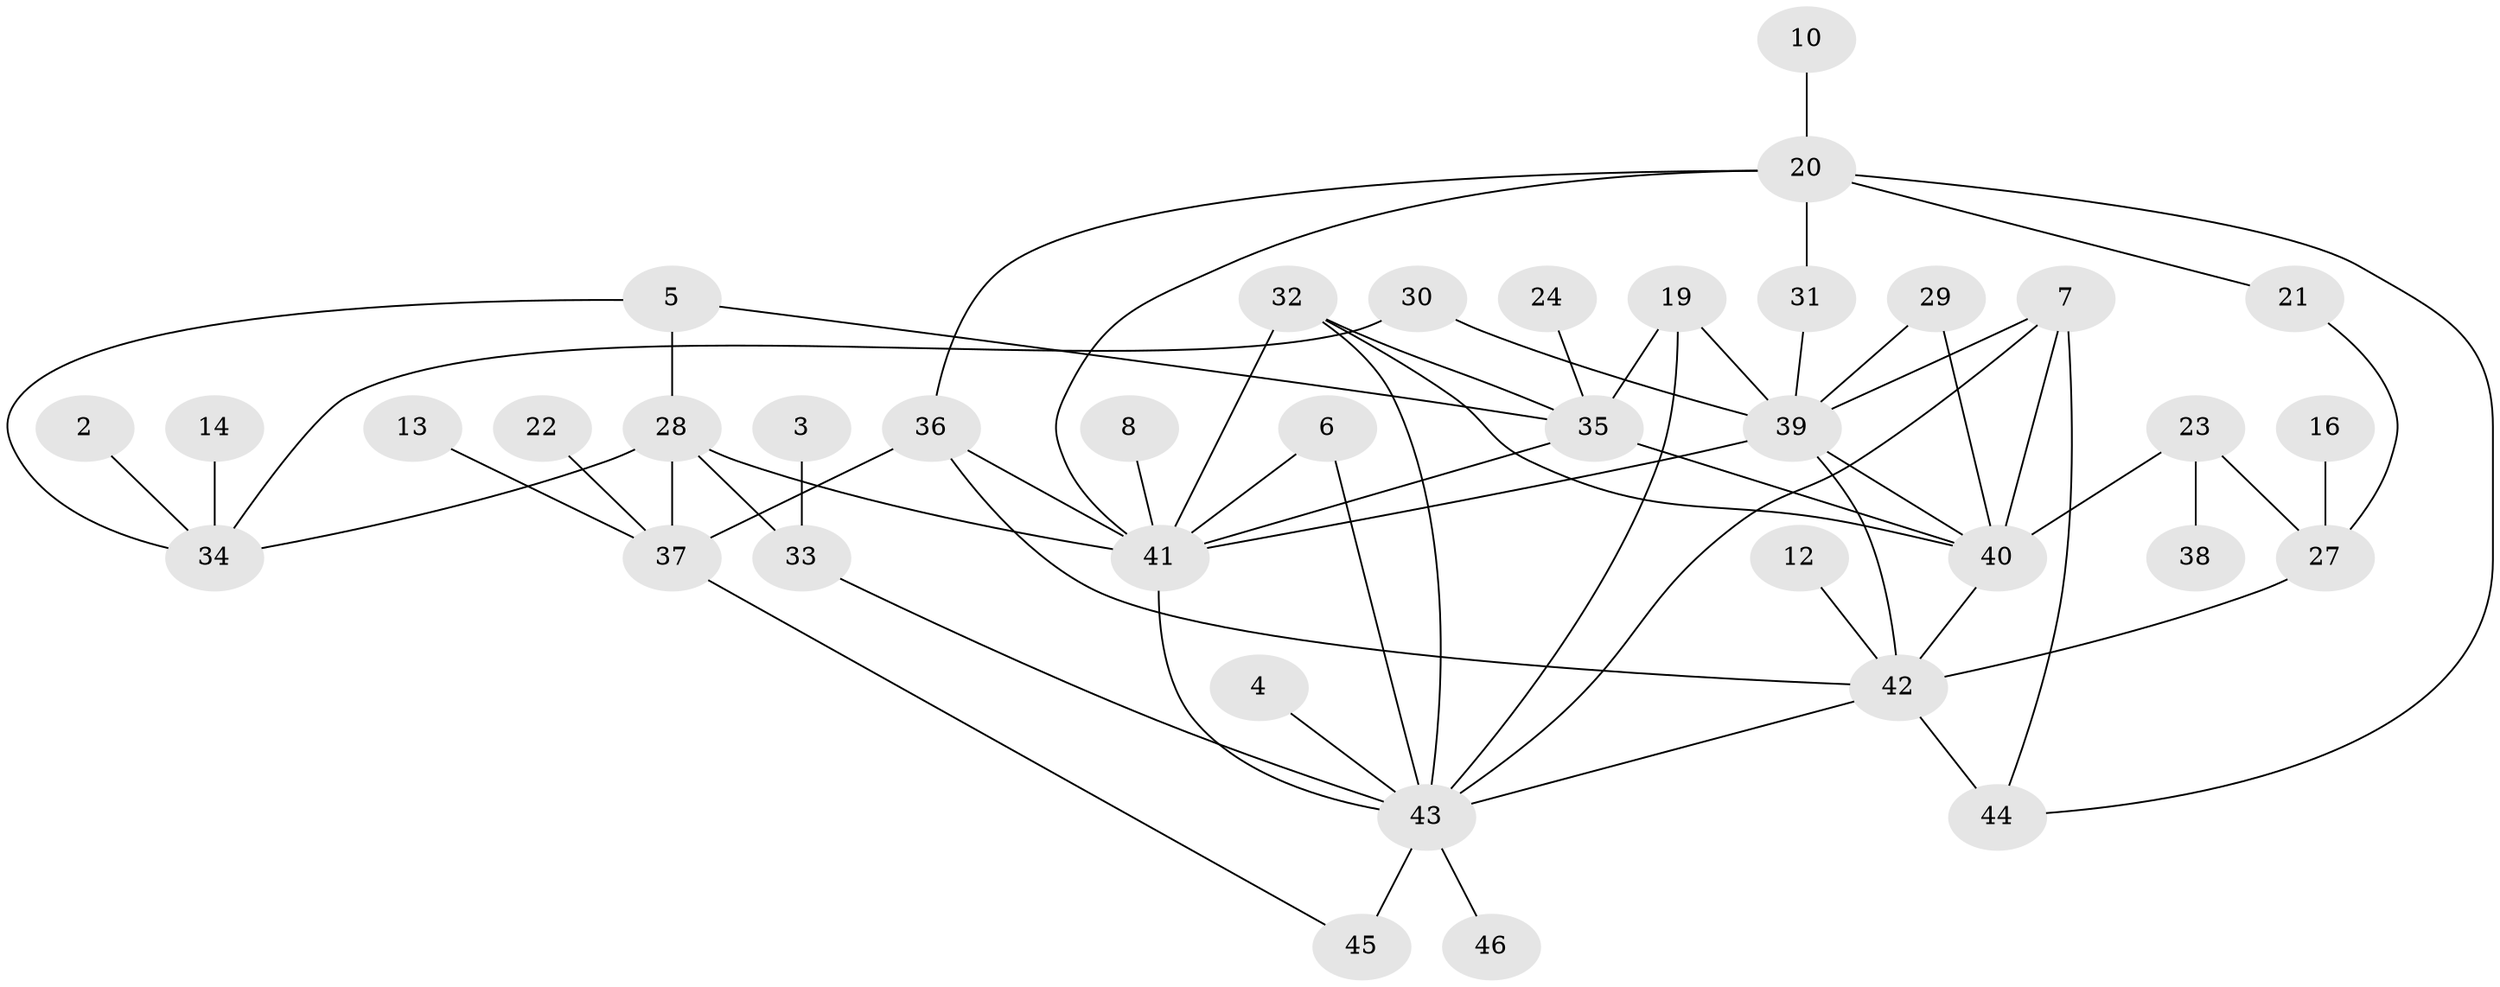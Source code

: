 // original degree distribution, {0: 0.07608695652173914, 1: 0.2608695652173913, 3: 0.21739130434782608, 5: 0.043478260869565216, 4: 0.22826086956521738, 2: 0.15217391304347827, 6: 0.021739130434782608}
// Generated by graph-tools (version 1.1) at 2025/25/03/09/25 03:25:23]
// undirected, 38 vertices, 62 edges
graph export_dot {
graph [start="1"]
  node [color=gray90,style=filled];
  2;
  3;
  4;
  5;
  6;
  7;
  8;
  10;
  12;
  13;
  14;
  16;
  19;
  20;
  21;
  22;
  23;
  24;
  27;
  28;
  29;
  30;
  31;
  32;
  33;
  34;
  35;
  36;
  37;
  38;
  39;
  40;
  41;
  42;
  43;
  44;
  45;
  46;
  2 -- 34 [weight=1.0];
  3 -- 33 [weight=1.0];
  4 -- 43 [weight=1.0];
  5 -- 28 [weight=1.0];
  5 -- 34 [weight=1.0];
  5 -- 35 [weight=1.0];
  6 -- 41 [weight=1.0];
  6 -- 43 [weight=1.0];
  7 -- 39 [weight=1.0];
  7 -- 40 [weight=1.0];
  7 -- 43 [weight=2.0];
  7 -- 44 [weight=1.0];
  8 -- 41 [weight=1.0];
  10 -- 20 [weight=1.0];
  12 -- 42 [weight=1.0];
  13 -- 37 [weight=1.0];
  14 -- 34 [weight=1.0];
  16 -- 27 [weight=1.0];
  19 -- 35 [weight=1.0];
  19 -- 39 [weight=1.0];
  19 -- 43 [weight=1.0];
  20 -- 21 [weight=1.0];
  20 -- 31 [weight=1.0];
  20 -- 36 [weight=1.0];
  20 -- 41 [weight=1.0];
  20 -- 44 [weight=1.0];
  21 -- 27 [weight=1.0];
  22 -- 37 [weight=1.0];
  23 -- 27 [weight=1.0];
  23 -- 38 [weight=1.0];
  23 -- 40 [weight=1.0];
  24 -- 35 [weight=1.0];
  27 -- 42 [weight=1.0];
  28 -- 33 [weight=1.0];
  28 -- 34 [weight=1.0];
  28 -- 37 [weight=1.0];
  28 -- 41 [weight=1.0];
  29 -- 39 [weight=1.0];
  29 -- 40 [weight=1.0];
  30 -- 34 [weight=1.0];
  30 -- 39 [weight=1.0];
  31 -- 39 [weight=1.0];
  32 -- 35 [weight=1.0];
  32 -- 40 [weight=2.0];
  32 -- 41 [weight=1.0];
  32 -- 43 [weight=2.0];
  33 -- 43 [weight=1.0];
  35 -- 40 [weight=1.0];
  35 -- 41 [weight=1.0];
  36 -- 37 [weight=1.0];
  36 -- 41 [weight=1.0];
  36 -- 42 [weight=2.0];
  37 -- 45 [weight=1.0];
  39 -- 40 [weight=1.0];
  39 -- 41 [weight=1.0];
  39 -- 42 [weight=1.0];
  40 -- 42 [weight=1.0];
  41 -- 43 [weight=1.0];
  42 -- 43 [weight=1.0];
  42 -- 44 [weight=2.0];
  43 -- 45 [weight=2.0];
  43 -- 46 [weight=1.0];
}
